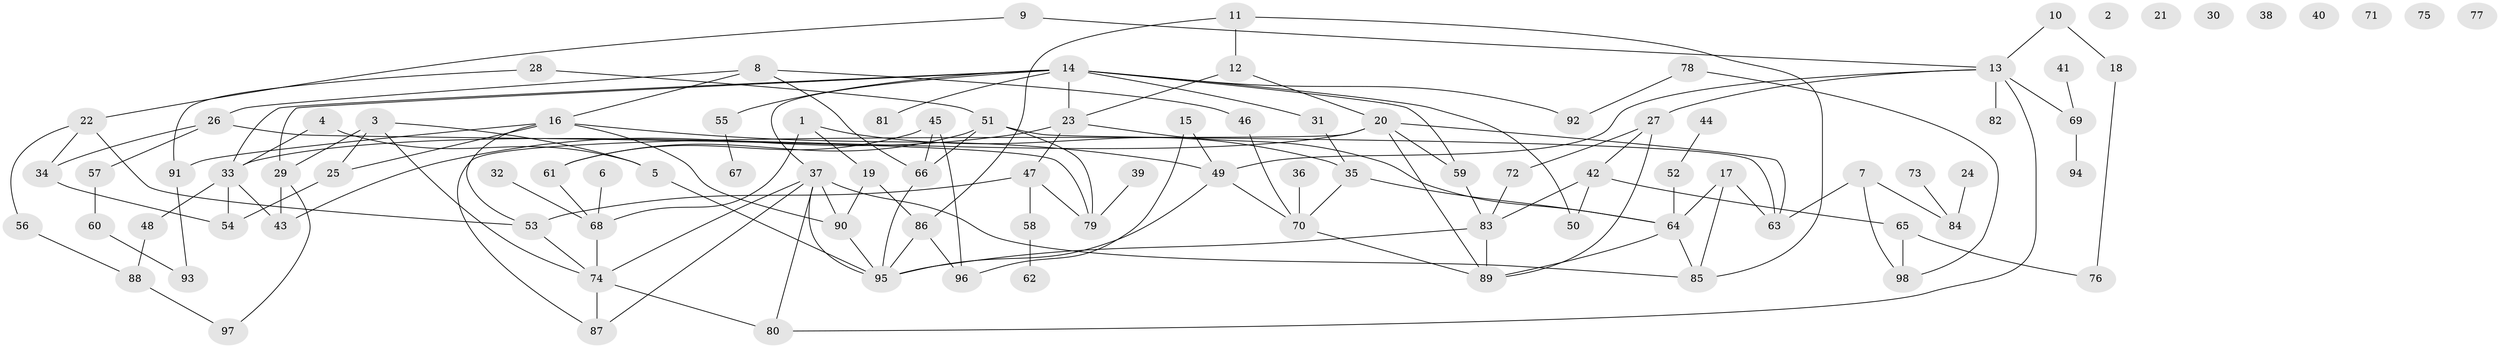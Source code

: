 // Generated by graph-tools (version 1.1) at 2025/40/03/09/25 04:40:05]
// undirected, 98 vertices, 143 edges
graph export_dot {
graph [start="1"]
  node [color=gray90,style=filled];
  1;
  2;
  3;
  4;
  5;
  6;
  7;
  8;
  9;
  10;
  11;
  12;
  13;
  14;
  15;
  16;
  17;
  18;
  19;
  20;
  21;
  22;
  23;
  24;
  25;
  26;
  27;
  28;
  29;
  30;
  31;
  32;
  33;
  34;
  35;
  36;
  37;
  38;
  39;
  40;
  41;
  42;
  43;
  44;
  45;
  46;
  47;
  48;
  49;
  50;
  51;
  52;
  53;
  54;
  55;
  56;
  57;
  58;
  59;
  60;
  61;
  62;
  63;
  64;
  65;
  66;
  67;
  68;
  69;
  70;
  71;
  72;
  73;
  74;
  75;
  76;
  77;
  78;
  79;
  80;
  81;
  82;
  83;
  84;
  85;
  86;
  87;
  88;
  89;
  90;
  91;
  92;
  93;
  94;
  95;
  96;
  97;
  98;
  1 -- 19;
  1 -- 35;
  1 -- 68;
  3 -- 5;
  3 -- 25;
  3 -- 29;
  3 -- 74;
  4 -- 5;
  4 -- 33;
  5 -- 95;
  6 -- 68;
  7 -- 63;
  7 -- 84;
  7 -- 98;
  8 -- 16;
  8 -- 26;
  8 -- 46;
  8 -- 66;
  9 -- 13;
  9 -- 22;
  10 -- 13;
  10 -- 18;
  11 -- 12;
  11 -- 85;
  11 -- 86;
  12 -- 20;
  12 -- 23;
  13 -- 27;
  13 -- 49;
  13 -- 69;
  13 -- 80;
  13 -- 82;
  14 -- 23;
  14 -- 29;
  14 -- 31;
  14 -- 33;
  14 -- 37;
  14 -- 50;
  14 -- 55;
  14 -- 59;
  14 -- 81;
  14 -- 92;
  15 -- 49;
  15 -- 96;
  16 -- 25;
  16 -- 49;
  16 -- 53;
  16 -- 90;
  16 -- 91;
  17 -- 63;
  17 -- 64;
  17 -- 85;
  18 -- 76;
  19 -- 86;
  19 -- 90;
  20 -- 33;
  20 -- 59;
  20 -- 63;
  20 -- 87;
  20 -- 89;
  22 -- 34;
  22 -- 53;
  22 -- 56;
  23 -- 43;
  23 -- 47;
  23 -- 64;
  24 -- 84;
  25 -- 54;
  26 -- 34;
  26 -- 57;
  26 -- 79;
  27 -- 42;
  27 -- 72;
  27 -- 89;
  28 -- 51;
  28 -- 91;
  29 -- 43;
  29 -- 97;
  31 -- 35;
  32 -- 68;
  33 -- 43;
  33 -- 48;
  33 -- 54;
  34 -- 54;
  35 -- 64;
  35 -- 70;
  36 -- 70;
  37 -- 74;
  37 -- 80;
  37 -- 85;
  37 -- 87;
  37 -- 90;
  37 -- 95;
  39 -- 79;
  41 -- 69;
  42 -- 50;
  42 -- 65;
  42 -- 83;
  44 -- 52;
  45 -- 61;
  45 -- 66;
  45 -- 96;
  46 -- 70;
  47 -- 53;
  47 -- 58;
  47 -- 79;
  48 -- 88;
  49 -- 70;
  49 -- 95;
  51 -- 61;
  51 -- 63;
  51 -- 66;
  51 -- 79;
  52 -- 64;
  53 -- 74;
  55 -- 67;
  56 -- 88;
  57 -- 60;
  58 -- 62;
  59 -- 83;
  60 -- 93;
  61 -- 68;
  64 -- 85;
  64 -- 89;
  65 -- 76;
  65 -- 98;
  66 -- 95;
  68 -- 74;
  69 -- 94;
  70 -- 89;
  72 -- 83;
  73 -- 84;
  74 -- 80;
  74 -- 87;
  78 -- 92;
  78 -- 98;
  83 -- 89;
  83 -- 95;
  86 -- 95;
  86 -- 96;
  88 -- 97;
  90 -- 95;
  91 -- 93;
}
